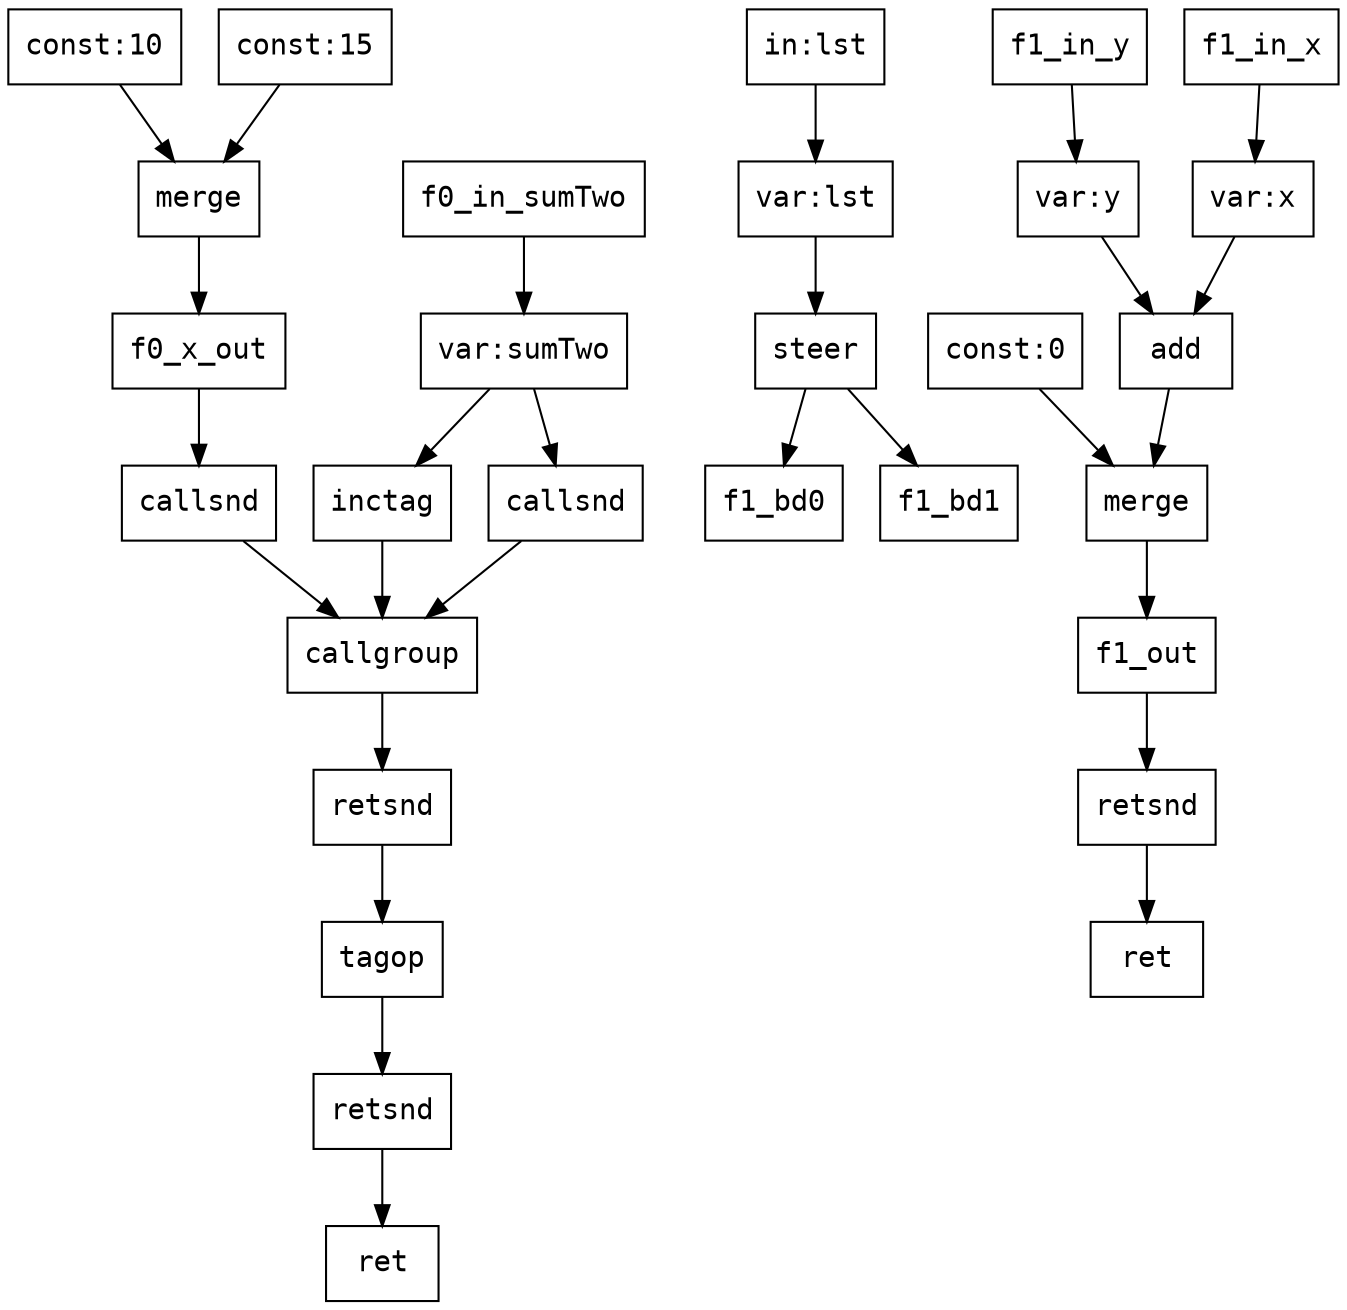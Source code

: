 digraph Dataflow {
  node [shape=record, fontname="Courier"];
  "f0_f_out" [label="var:sumTwo"];
  "f0_in_sumTwo" -> "f0_f_out";
  "f0_x_elem0_out" [label="const:10"];
  "f0_x_elem1_out" [label="const:15"];
  "f0_x_merge" [label="merge"];
  "f0_x_elem0_out" -> "f0_x_merge";
  "f0_x_elem1_out" -> "f0_x_merge";
  "f0_x_merge" -> "f0_x_out";
  "f0_inctag" [label="inctag"];
  "f0_f_out" -> "f0_inctag";
  "f0_cg" [label="callgroup"];
  "f0_inctag" -> "f0_cg";
  "f0_cg_snd_fun" [label="callsnd"];
  "f0_f_out" -> "f0_cg_snd_fun";
  "f0_cg_snd_fun" -> "f0_cg";
  "f0_cg_snd_arg" [label="callsnd"];
  "f0_x_out" -> "f0_cg_snd_arg";
  "f0_cg_snd_arg" -> "f0_cg";
  "f0_cg_retsnd" [label="retsnd"];
  "f0_cg" -> "f0_cg_retsnd";
  "f0_out" [label="tagop"];
  "f0_cg_retsnd" -> "f0_out";
  "f0_retsnd" [label="retsnd"];
  "f0_out" -> "f0_retsnd";
  "f0_ret" [label="ret"];
  "f0_retsnd" -> "f0_ret";
  "f1_in_lst" [label="in:lst"];
  "f1_scrut_out" [label="var:lst"];
  "f1_in_lst" -> "f1_scrut_out";
  "f1_steer" [label="steer"];
  "f1_scrut_out" -> "f1_steer";
  "f1_steer" -> "f1_bd0";
  "f1_steer" -> "f1_bd1";
  "f1_bd0_l_out" [label="var:x"];
  "f1_in_x" -> "f1_bd0_l_out";
  "f1_bd0_r_out" [label="var:y"];
  "f1_in_y" -> "f1_bd0_r_out";
  "f1_bd0_out" [label="add"];
  "f1_bd0_l_out" -> "f1_bd0_out";
  "f1_bd0_r_out" -> "f1_bd0_out";
  "f1_bd1_out" [label="const:0"];
  "f1_merge" [label="merge"];
  "f1_bd0_out" -> "f1_merge";
  "f1_bd1_out" -> "f1_merge";
  "f1_merge" -> "f1_out";
  "f1_retsnd" [label="retsnd"];
  "f1_out" -> "f1_retsnd";
  "f1_ret" [label="ret"];
  "f1_retsnd" -> "f1_ret";
}
